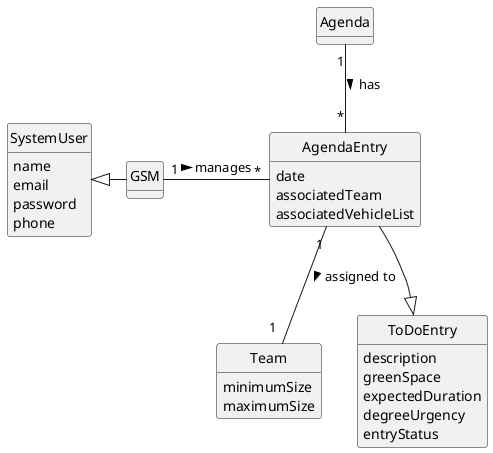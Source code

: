 @startuml
skinparam monochrome true
skinparam packageStyle rectangle
skinparam shadowing false



skinparam classAttributeIconSize 0

hide circle
hide methods


class GSM {
}


class SystemUser {
    name
    email
    password
    phone

}

class Team {
minimumSize
maximumSize

}

class Agenda {
}

class AgendaEntry {
    date
    associatedTeam
    associatedVehicleList
}




class ToDoEntry{
    description
         greenSpace
         expectedDuration
         degreeUrgency
         entryStatus
}





SystemUser <|- GSM
GSM"1" - "*" AgendaEntry: manages >
AgendaEntry"1"-- "1  " Team: assigned to >
Agenda "1" -- "*" AgendaEntry : has >
AgendaEntry --|> ToDoEntry



@enduml